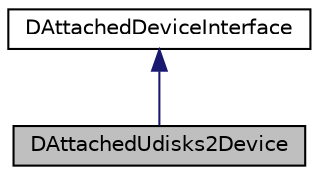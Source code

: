 digraph "DAttachedUdisks2Device"
{
  edge [fontname="Helvetica",fontsize="10",labelfontname="Helvetica",labelfontsize="10"];
  node [fontname="Helvetica",fontsize="10",shape=record];
  Node2 [label="DAttachedUdisks2Device",height=0.2,width=0.4,color="black", fillcolor="grey75", style="filled", fontcolor="black"];
  Node3 -> Node2 [dir="back",color="midnightblue",fontsize="10",style="solid",fontname="Helvetica"];
  Node3 [label="DAttachedDeviceInterface",height=0.2,width=0.4,color="black", fillcolor="white", style="filled",URL="$class_d_attached_device_interface.html"];
}
